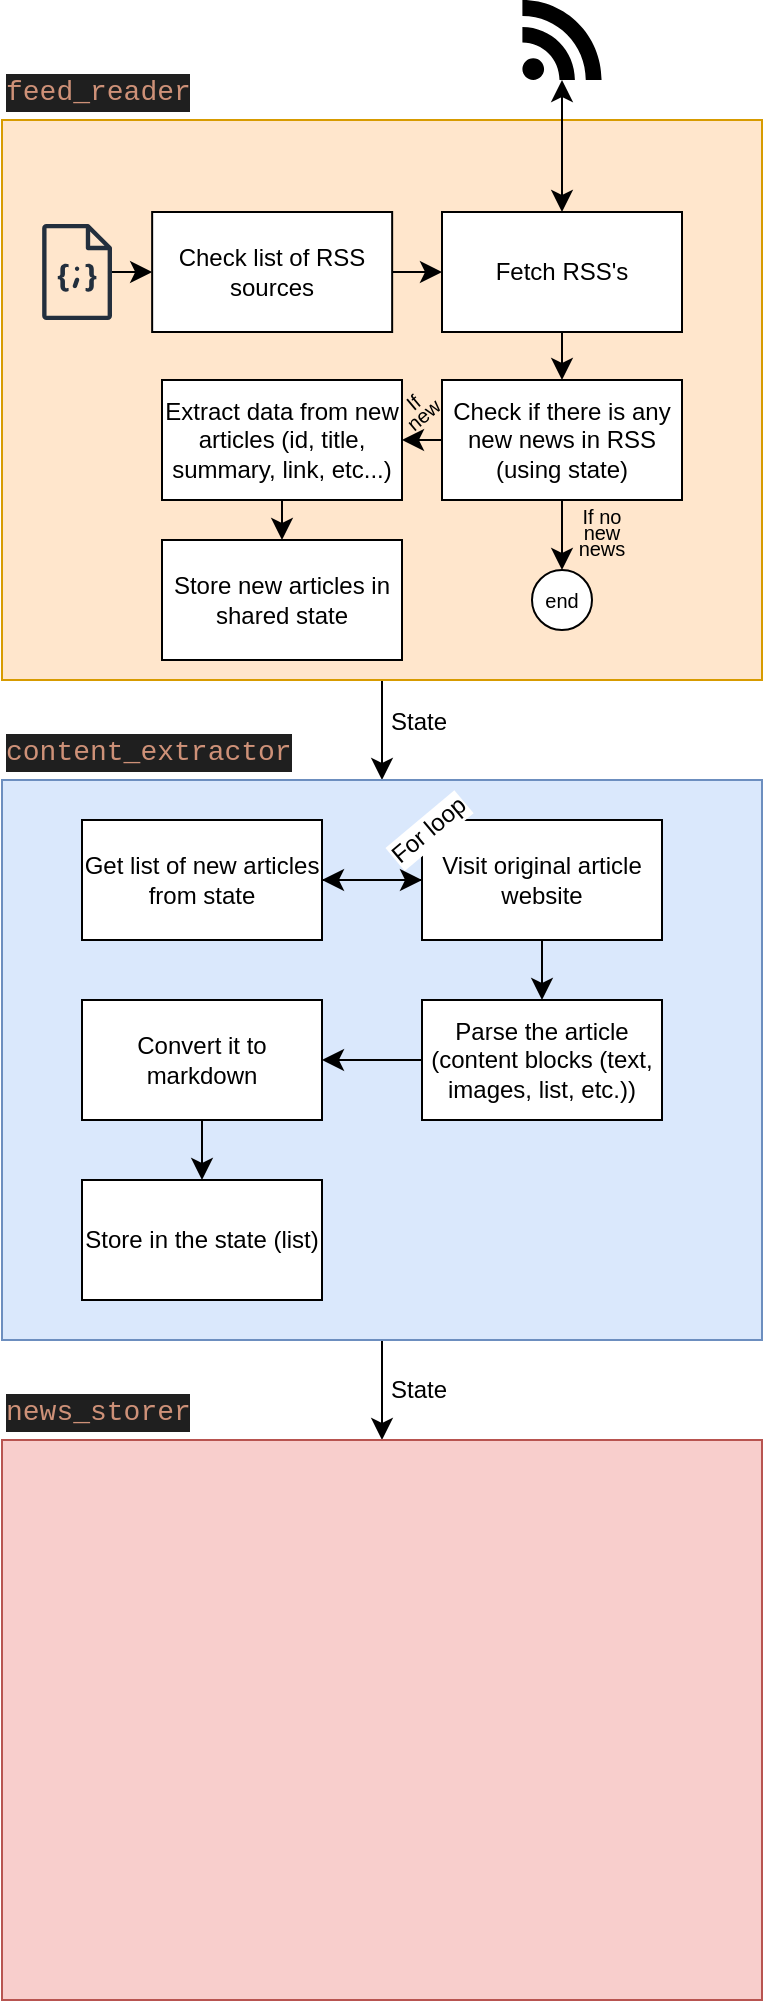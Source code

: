 <mxfile version="27.1.6">
  <diagram name="Sivu-1" id="iF3Pjgtifc8MZnPqNoIN">
    <mxGraphModel dx="999" dy="1168" grid="1" gridSize="10" guides="1" tooltips="1" connect="1" arrows="1" fold="1" page="0" pageScale="1" pageWidth="850" pageHeight="1100" math="0" shadow="0">
      <root>
        <mxCell id="0" />
        <mxCell id="1" parent="0" />
        <mxCell id="g0t2AwN3DNg_lfe3c00A-20" style="edgeStyle=none;curved=1;rounded=0;orthogonalLoop=1;jettySize=auto;html=1;exitX=0.5;exitY=1;exitDx=0;exitDy=0;entryX=0.5;entryY=0;entryDx=0;entryDy=0;fontSize=12;startSize=8;endSize=8;" parent="1" source="g0t2AwN3DNg_lfe3c00A-5" target="g0t2AwN3DNg_lfe3c00A-19" edge="1">
          <mxGeometry relative="1" as="geometry" />
        </mxCell>
        <mxCell id="g0t2AwN3DNg_lfe3c00A-26" value="State" style="edgeLabel;html=1;align=center;verticalAlign=middle;resizable=0;points=[];fontSize=12;" parent="g0t2AwN3DNg_lfe3c00A-20" vertex="1" connectable="0">
          <mxGeometry x="-0.163" y="1" relative="1" as="geometry">
            <mxPoint x="17" as="offset" />
          </mxGeometry>
        </mxCell>
        <mxCell id="g0t2AwN3DNg_lfe3c00A-5" value="" style="rounded=0;whiteSpace=wrap;html=1;fillColor=#ffe6cc;strokeColor=#d79b00;" parent="1" vertex="1">
          <mxGeometry x="-210" y="-60" width="380" height="280" as="geometry" />
        </mxCell>
        <mxCell id="g0t2AwN3DNg_lfe3c00A-2" value="" style="shape=mxgraph.signs.tech.rss;html=1;pointerEvents=1;fillColor=#000000;strokeColor=none;verticalLabelPosition=bottom;verticalAlign=top;align=center;" parent="1" vertex="1">
          <mxGeometry x="50.2" y="-120" width="39.6" height="40" as="geometry" />
        </mxCell>
        <mxCell id="g0t2AwN3DNg_lfe3c00A-12" style="edgeStyle=none;curved=1;rounded=0;orthogonalLoop=1;jettySize=auto;html=1;exitX=0.5;exitY=1;exitDx=0;exitDy=0;entryX=0.5;entryY=0;entryDx=0;entryDy=0;fontSize=12;startSize=8;endSize=8;" parent="1" source="g0t2AwN3DNg_lfe3c00A-3" target="g0t2AwN3DNg_lfe3c00A-11" edge="1">
          <mxGeometry relative="1" as="geometry" />
        </mxCell>
        <mxCell id="g0t2AwN3DNg_lfe3c00A-3" value="Fetch RSS&#39;s" style="rounded=0;whiteSpace=wrap;html=1;" parent="1" vertex="1">
          <mxGeometry x="10.0" y="-14" width="120" height="60" as="geometry" />
        </mxCell>
        <mxCell id="g0t2AwN3DNg_lfe3c00A-4" value="" style="endArrow=classic;startArrow=classic;html=1;rounded=0;fontSize=12;startSize=8;endSize=8;curved=1;entryX=0.5;entryY=1;entryDx=0;entryDy=0;entryPerimeter=0;exitX=0.5;exitY=0;exitDx=0;exitDy=0;" parent="1" source="g0t2AwN3DNg_lfe3c00A-3" target="g0t2AwN3DNg_lfe3c00A-2" edge="1">
          <mxGeometry width="50" height="50" relative="1" as="geometry">
            <mxPoint x="80" y="120" as="sourcePoint" />
            <mxPoint x="130" y="70" as="targetPoint" />
          </mxGeometry>
        </mxCell>
        <mxCell id="g0t2AwN3DNg_lfe3c00A-6" value="" style="sketch=0;outlineConnect=0;fontColor=#232F3E;gradientColor=none;fillColor=#232F3D;strokeColor=none;dashed=0;verticalLabelPosition=bottom;verticalAlign=top;align=center;html=1;fontSize=12;fontStyle=0;aspect=fixed;pointerEvents=1;shape=mxgraph.aws4.json_script;" parent="1" vertex="1">
          <mxGeometry x="-190" y="-8" width="35.08" height="48" as="geometry" />
        </mxCell>
        <mxCell id="g0t2AwN3DNg_lfe3c00A-9" style="edgeStyle=none;curved=1;rounded=0;orthogonalLoop=1;jettySize=auto;html=1;exitX=1;exitY=0.5;exitDx=0;exitDy=0;entryX=0;entryY=0.5;entryDx=0;entryDy=0;fontSize=12;startSize=8;endSize=8;" parent="1" source="g0t2AwN3DNg_lfe3c00A-7" target="g0t2AwN3DNg_lfe3c00A-3" edge="1">
          <mxGeometry relative="1" as="geometry" />
        </mxCell>
        <mxCell id="g0t2AwN3DNg_lfe3c00A-7" value="Check list of RSS sources" style="rounded=0;whiteSpace=wrap;html=1;" parent="1" vertex="1">
          <mxGeometry x="-134.92" y="-14" width="120" height="60" as="geometry" />
        </mxCell>
        <mxCell id="g0t2AwN3DNg_lfe3c00A-8" value="" style="endArrow=classic;html=1;rounded=0;fontSize=12;startSize=8;endSize=8;curved=1;entryX=0;entryY=0.5;entryDx=0;entryDy=0;" parent="1" source="g0t2AwN3DNg_lfe3c00A-6" target="g0t2AwN3DNg_lfe3c00A-7" edge="1">
          <mxGeometry width="50" height="50" relative="1" as="geometry">
            <mxPoint x="-150" as="sourcePoint" />
            <mxPoint x="-100" y="-50" as="targetPoint" />
          </mxGeometry>
        </mxCell>
        <mxCell id="g0t2AwN3DNg_lfe3c00A-10" value="&lt;div style=&quot;color: #cccccc;background-color: #1f1f1f;font-family: Consolas, &#39;Courier New&#39;, monospace;font-weight: normal;font-size: 14px;line-height: 19px;white-space: pre;&quot;&gt;&lt;div&gt;&lt;span style=&quot;color: #ce9178;&quot;&gt;feed_reader&lt;/span&gt;&lt;/div&gt;&lt;/div&gt;" style="text;whiteSpace=wrap;html=1;" parent="1" vertex="1">
          <mxGeometry x="-210" y="-90" width="120" height="40" as="geometry" />
        </mxCell>
        <mxCell id="g0t2AwN3DNg_lfe3c00A-14" style="edgeStyle=none;curved=1;rounded=0;orthogonalLoop=1;jettySize=auto;html=1;exitX=0;exitY=0.5;exitDx=0;exitDy=0;entryX=1;entryY=0.5;entryDx=0;entryDy=0;fontSize=12;startSize=8;endSize=8;" parent="1" source="g0t2AwN3DNg_lfe3c00A-11" target="g0t2AwN3DNg_lfe3c00A-13" edge="1">
          <mxGeometry relative="1" as="geometry" />
        </mxCell>
        <mxCell id="g0t2AwN3DNg_lfe3c00A-23" style="edgeStyle=none;curved=1;rounded=0;orthogonalLoop=1;jettySize=auto;html=1;exitX=0.5;exitY=1;exitDx=0;exitDy=0;entryX=0.5;entryY=0;entryDx=0;entryDy=0;fontSize=12;startSize=8;endSize=8;" parent="1" source="g0t2AwN3DNg_lfe3c00A-11" target="g0t2AwN3DNg_lfe3c00A-22" edge="1">
          <mxGeometry relative="1" as="geometry" />
        </mxCell>
        <mxCell id="g0t2AwN3DNg_lfe3c00A-11" value="Check if there is any new news in RSS (using state)" style="rounded=0;whiteSpace=wrap;html=1;" parent="1" vertex="1">
          <mxGeometry x="10" y="70" width="120" height="60" as="geometry" />
        </mxCell>
        <mxCell id="g0t2AwN3DNg_lfe3c00A-17" style="edgeStyle=none;curved=1;rounded=0;orthogonalLoop=1;jettySize=auto;html=1;exitX=0.5;exitY=1;exitDx=0;exitDy=0;entryX=0.5;entryY=0;entryDx=0;entryDy=0;fontSize=12;startSize=8;endSize=8;" parent="1" source="g0t2AwN3DNg_lfe3c00A-13" target="g0t2AwN3DNg_lfe3c00A-16" edge="1">
          <mxGeometry relative="1" as="geometry" />
        </mxCell>
        <mxCell id="g0t2AwN3DNg_lfe3c00A-13" value="Extract data from new articles (id, title, summary, link, etc...)" style="rounded=0;whiteSpace=wrap;html=1;" parent="1" vertex="1">
          <mxGeometry x="-130" y="70" width="120" height="60" as="geometry" />
        </mxCell>
        <mxCell id="g0t2AwN3DNg_lfe3c00A-15" value="&lt;div style=&quot;line-height: 80%;&quot;&gt;If&lt;div&gt;new&lt;/div&gt;&lt;/div&gt;" style="text;html=1;align=center;verticalAlign=middle;whiteSpace=wrap;rounded=0;fontSize=10;rotation=-40;spacing=0;" parent="1" vertex="1">
          <mxGeometry x="-17" y="79" width="30" height="10" as="geometry" />
        </mxCell>
        <mxCell id="g0t2AwN3DNg_lfe3c00A-16" value="Store new articles in shared state" style="rounded=0;whiteSpace=wrap;html=1;" parent="1" vertex="1">
          <mxGeometry x="-130" y="150" width="120" height="60" as="geometry" />
        </mxCell>
        <mxCell id="g0t2AwN3DNg_lfe3c00A-18" value="&lt;div style=&quot;color: #cccccc;background-color: #1f1f1f;font-family: Consolas, &#39;Courier New&#39;, monospace;font-weight: normal;font-size: 14px;line-height: 19px;white-space: pre;&quot;&gt;&lt;div&gt;&lt;span style=&quot;color: #ce9178;&quot;&gt;content_extractor&lt;/span&gt;&lt;/div&gt;&lt;/div&gt;" style="text;whiteSpace=wrap;html=1;" parent="1" vertex="1">
          <mxGeometry x="-210" y="240" width="160" height="40" as="geometry" />
        </mxCell>
        <mxCell id="g0t2AwN3DNg_lfe3c00A-37" style="edgeStyle=none;curved=1;rounded=0;orthogonalLoop=1;jettySize=auto;html=1;exitX=0.5;exitY=1;exitDx=0;exitDy=0;entryX=0.5;entryY=0;entryDx=0;entryDy=0;fontSize=12;startSize=8;endSize=8;" parent="1" source="g0t2AwN3DNg_lfe3c00A-19" target="g0t2AwN3DNg_lfe3c00A-35" edge="1">
          <mxGeometry relative="1" as="geometry" />
        </mxCell>
        <mxCell id="g0t2AwN3DNg_lfe3c00A-19" value="" style="rounded=0;whiteSpace=wrap;html=1;fillColor=#dae8fc;strokeColor=#6c8ebf;" parent="1" vertex="1">
          <mxGeometry x="-210" y="270" width="380" height="280" as="geometry" />
        </mxCell>
        <mxCell id="g0t2AwN3DNg_lfe3c00A-28" style="edgeStyle=none;curved=1;rounded=0;orthogonalLoop=1;jettySize=auto;html=1;exitX=1;exitY=0.5;exitDx=0;exitDy=0;entryX=0;entryY=0.5;entryDx=0;entryDy=0;fontSize=12;startSize=8;endSize=8;" parent="1" source="g0t2AwN3DNg_lfe3c00A-21" target="g0t2AwN3DNg_lfe3c00A-27" edge="1">
          <mxGeometry relative="1" as="geometry" />
        </mxCell>
        <mxCell id="g0t2AwN3DNg_lfe3c00A-21" value="Get list of new articles from state" style="rounded=0;whiteSpace=wrap;html=1;" parent="1" vertex="1">
          <mxGeometry x="-170" y="290" width="120" height="60" as="geometry" />
        </mxCell>
        <mxCell id="g0t2AwN3DNg_lfe3c00A-22" value="" style="ellipse;whiteSpace=wrap;html=1;aspect=fixed;" parent="1" vertex="1">
          <mxGeometry x="55.0" y="165" width="30" height="30" as="geometry" />
        </mxCell>
        <mxCell id="g0t2AwN3DNg_lfe3c00A-24" value="&lt;div style=&quot;line-height: 80%;&quot;&gt;If no new news&lt;/div&gt;" style="text;html=1;align=center;verticalAlign=middle;whiteSpace=wrap;rounded=0;fontSize=10;rotation=0;spacing=0;" parent="1" vertex="1">
          <mxGeometry x="75" y="138" width="30" height="15" as="geometry" />
        </mxCell>
        <mxCell id="g0t2AwN3DNg_lfe3c00A-25" value="&lt;div style=&quot;line-height: 80%;&quot;&gt;end&lt;/div&gt;" style="text;html=1;align=center;verticalAlign=middle;whiteSpace=wrap;rounded=0;fontSize=10;rotation=0;spacing=0;" parent="1" vertex="1">
          <mxGeometry x="55" y="172" width="30" height="15" as="geometry" />
        </mxCell>
        <mxCell id="g0t2AwN3DNg_lfe3c00A-30" style="edgeStyle=none;curved=1;rounded=0;orthogonalLoop=1;jettySize=auto;html=1;exitX=0.5;exitY=1;exitDx=0;exitDy=0;entryX=0.5;entryY=0;entryDx=0;entryDy=0;fontSize=12;startSize=8;endSize=8;" parent="1" source="g0t2AwN3DNg_lfe3c00A-27" target="g0t2AwN3DNg_lfe3c00A-29" edge="1">
          <mxGeometry relative="1" as="geometry" />
        </mxCell>
        <mxCell id="marYJ32MjS7BlcwJdSiv-2" value="" style="edgeStyle=none;curved=1;rounded=0;orthogonalLoop=1;jettySize=auto;html=1;fontSize=12;startSize=8;endSize=8;" edge="1" parent="1" source="g0t2AwN3DNg_lfe3c00A-27" target="g0t2AwN3DNg_lfe3c00A-21">
          <mxGeometry relative="1" as="geometry" />
        </mxCell>
        <mxCell id="g0t2AwN3DNg_lfe3c00A-27" value="Visit original article website" style="rounded=0;whiteSpace=wrap;html=1;" parent="1" vertex="1">
          <mxGeometry y="290" width="120" height="60" as="geometry" />
        </mxCell>
        <mxCell id="g0t2AwN3DNg_lfe3c00A-32" style="edgeStyle=none;curved=1;rounded=0;orthogonalLoop=1;jettySize=auto;html=1;exitX=0;exitY=0.5;exitDx=0;exitDy=0;fontSize=12;startSize=8;endSize=8;" parent="1" source="g0t2AwN3DNg_lfe3c00A-29" target="g0t2AwN3DNg_lfe3c00A-31" edge="1">
          <mxGeometry relative="1" as="geometry" />
        </mxCell>
        <mxCell id="g0t2AwN3DNg_lfe3c00A-29" value="Parse the article (content blocks (text, images, list, etc.))" style="rounded=0;whiteSpace=wrap;html=1;" parent="1" vertex="1">
          <mxGeometry y="380" width="120" height="60" as="geometry" />
        </mxCell>
        <mxCell id="g0t2AwN3DNg_lfe3c00A-34" style="edgeStyle=none;curved=1;rounded=0;orthogonalLoop=1;jettySize=auto;html=1;exitX=0.5;exitY=1;exitDx=0;exitDy=0;entryX=0.5;entryY=0;entryDx=0;entryDy=0;fontSize=12;startSize=8;endSize=8;" parent="1" source="g0t2AwN3DNg_lfe3c00A-31" target="g0t2AwN3DNg_lfe3c00A-33" edge="1">
          <mxGeometry relative="1" as="geometry" />
        </mxCell>
        <mxCell id="g0t2AwN3DNg_lfe3c00A-31" value="Convert it to markdown" style="rounded=0;whiteSpace=wrap;html=1;" parent="1" vertex="1">
          <mxGeometry x="-170" y="380" width="120" height="60" as="geometry" />
        </mxCell>
        <mxCell id="g0t2AwN3DNg_lfe3c00A-33" value="Store in the state (list)" style="rounded=0;whiteSpace=wrap;html=1;" parent="1" vertex="1">
          <mxGeometry x="-170" y="470" width="120" height="60" as="geometry" />
        </mxCell>
        <mxCell id="g0t2AwN3DNg_lfe3c00A-35" value="" style="rounded=0;whiteSpace=wrap;html=1;fillColor=#f8cecc;strokeColor=#b85450;" parent="1" vertex="1">
          <mxGeometry x="-210" y="600" width="380" height="280" as="geometry" />
        </mxCell>
        <mxCell id="g0t2AwN3DNg_lfe3c00A-36" value="&lt;div style=&quot;color: #cccccc;background-color: #1f1f1f;font-family: Consolas, &#39;Courier New&#39;, monospace;font-weight: normal;font-size: 14px;line-height: 19px;white-space: pre;&quot;&gt;&lt;div&gt;&lt;span style=&quot;color: #ce9178;&quot;&gt;news_storer&lt;/span&gt;&lt;/div&gt;&lt;/div&gt;" style="text;whiteSpace=wrap;html=1;" parent="1" vertex="1">
          <mxGeometry x="-210" y="570" width="120" height="40" as="geometry" />
        </mxCell>
        <mxCell id="g0t2AwN3DNg_lfe3c00A-38" value="State" style="edgeLabel;html=1;align=center;verticalAlign=middle;resizable=0;points=[];fontSize=12;" parent="1" vertex="1" connectable="0">
          <mxGeometry x="-2" y="575" as="geometry" />
        </mxCell>
        <mxCell id="marYJ32MjS7BlcwJdSiv-1" value="For loop" style="edgeLabel;html=1;align=center;verticalAlign=middle;resizable=0;points=[];fontSize=12;rotation=-40;" vertex="1" connectable="0" parent="1">
          <mxGeometry x="3" y="295" as="geometry" />
        </mxCell>
      </root>
    </mxGraphModel>
  </diagram>
</mxfile>

